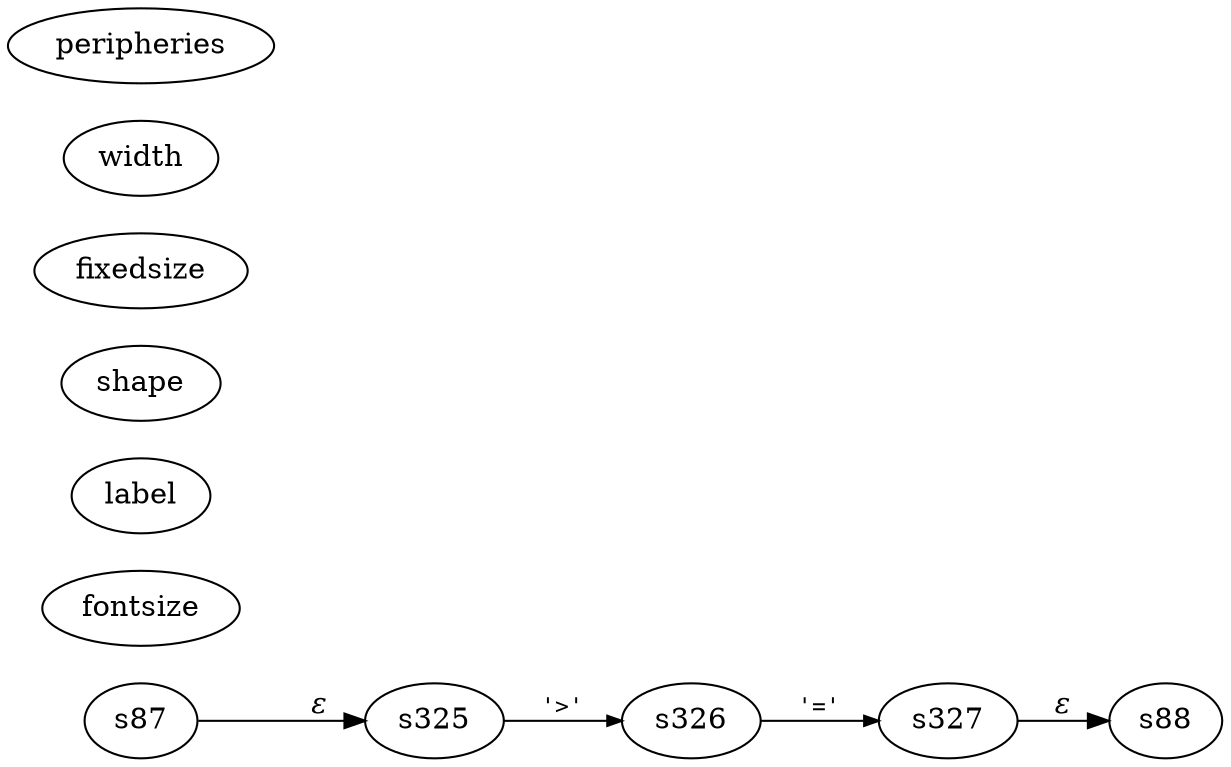 digraph ATN {
rankdir=LR;
s88{fontsize:11, label:"88", shape:"doublecircle", fixedsize:true, width:.6};
s325{fontsize:11,label:"325", shape:"circle", fixedsize:true, width:.55, peripheries:1};
s326{fontsize:11,label:"326", shape:"circle", fixedsize:true, width:.55, peripheries:1};
s87{fontsize:11,label:"87", shape:"circle", fixedsize:true, width:.55, peripheries:1};
s327{fontsize:11,label:"327", shape:"circle", fixedsize:true, width:.55, peripheries:1};
s87 -> s325 [fontname="Times-Italic", label="&epsilon;"];
s325 -> s326 [fontsize=11, fontname="Courier", arrowsize=.7, label = "'>'", arrowhead = normal];
s326 -> s327 [fontsize=11, fontname="Courier", arrowsize=.7, label = "'='", arrowhead = normal];
s327 -> s88 [fontname="Times-Italic", label="&epsilon;"];
}